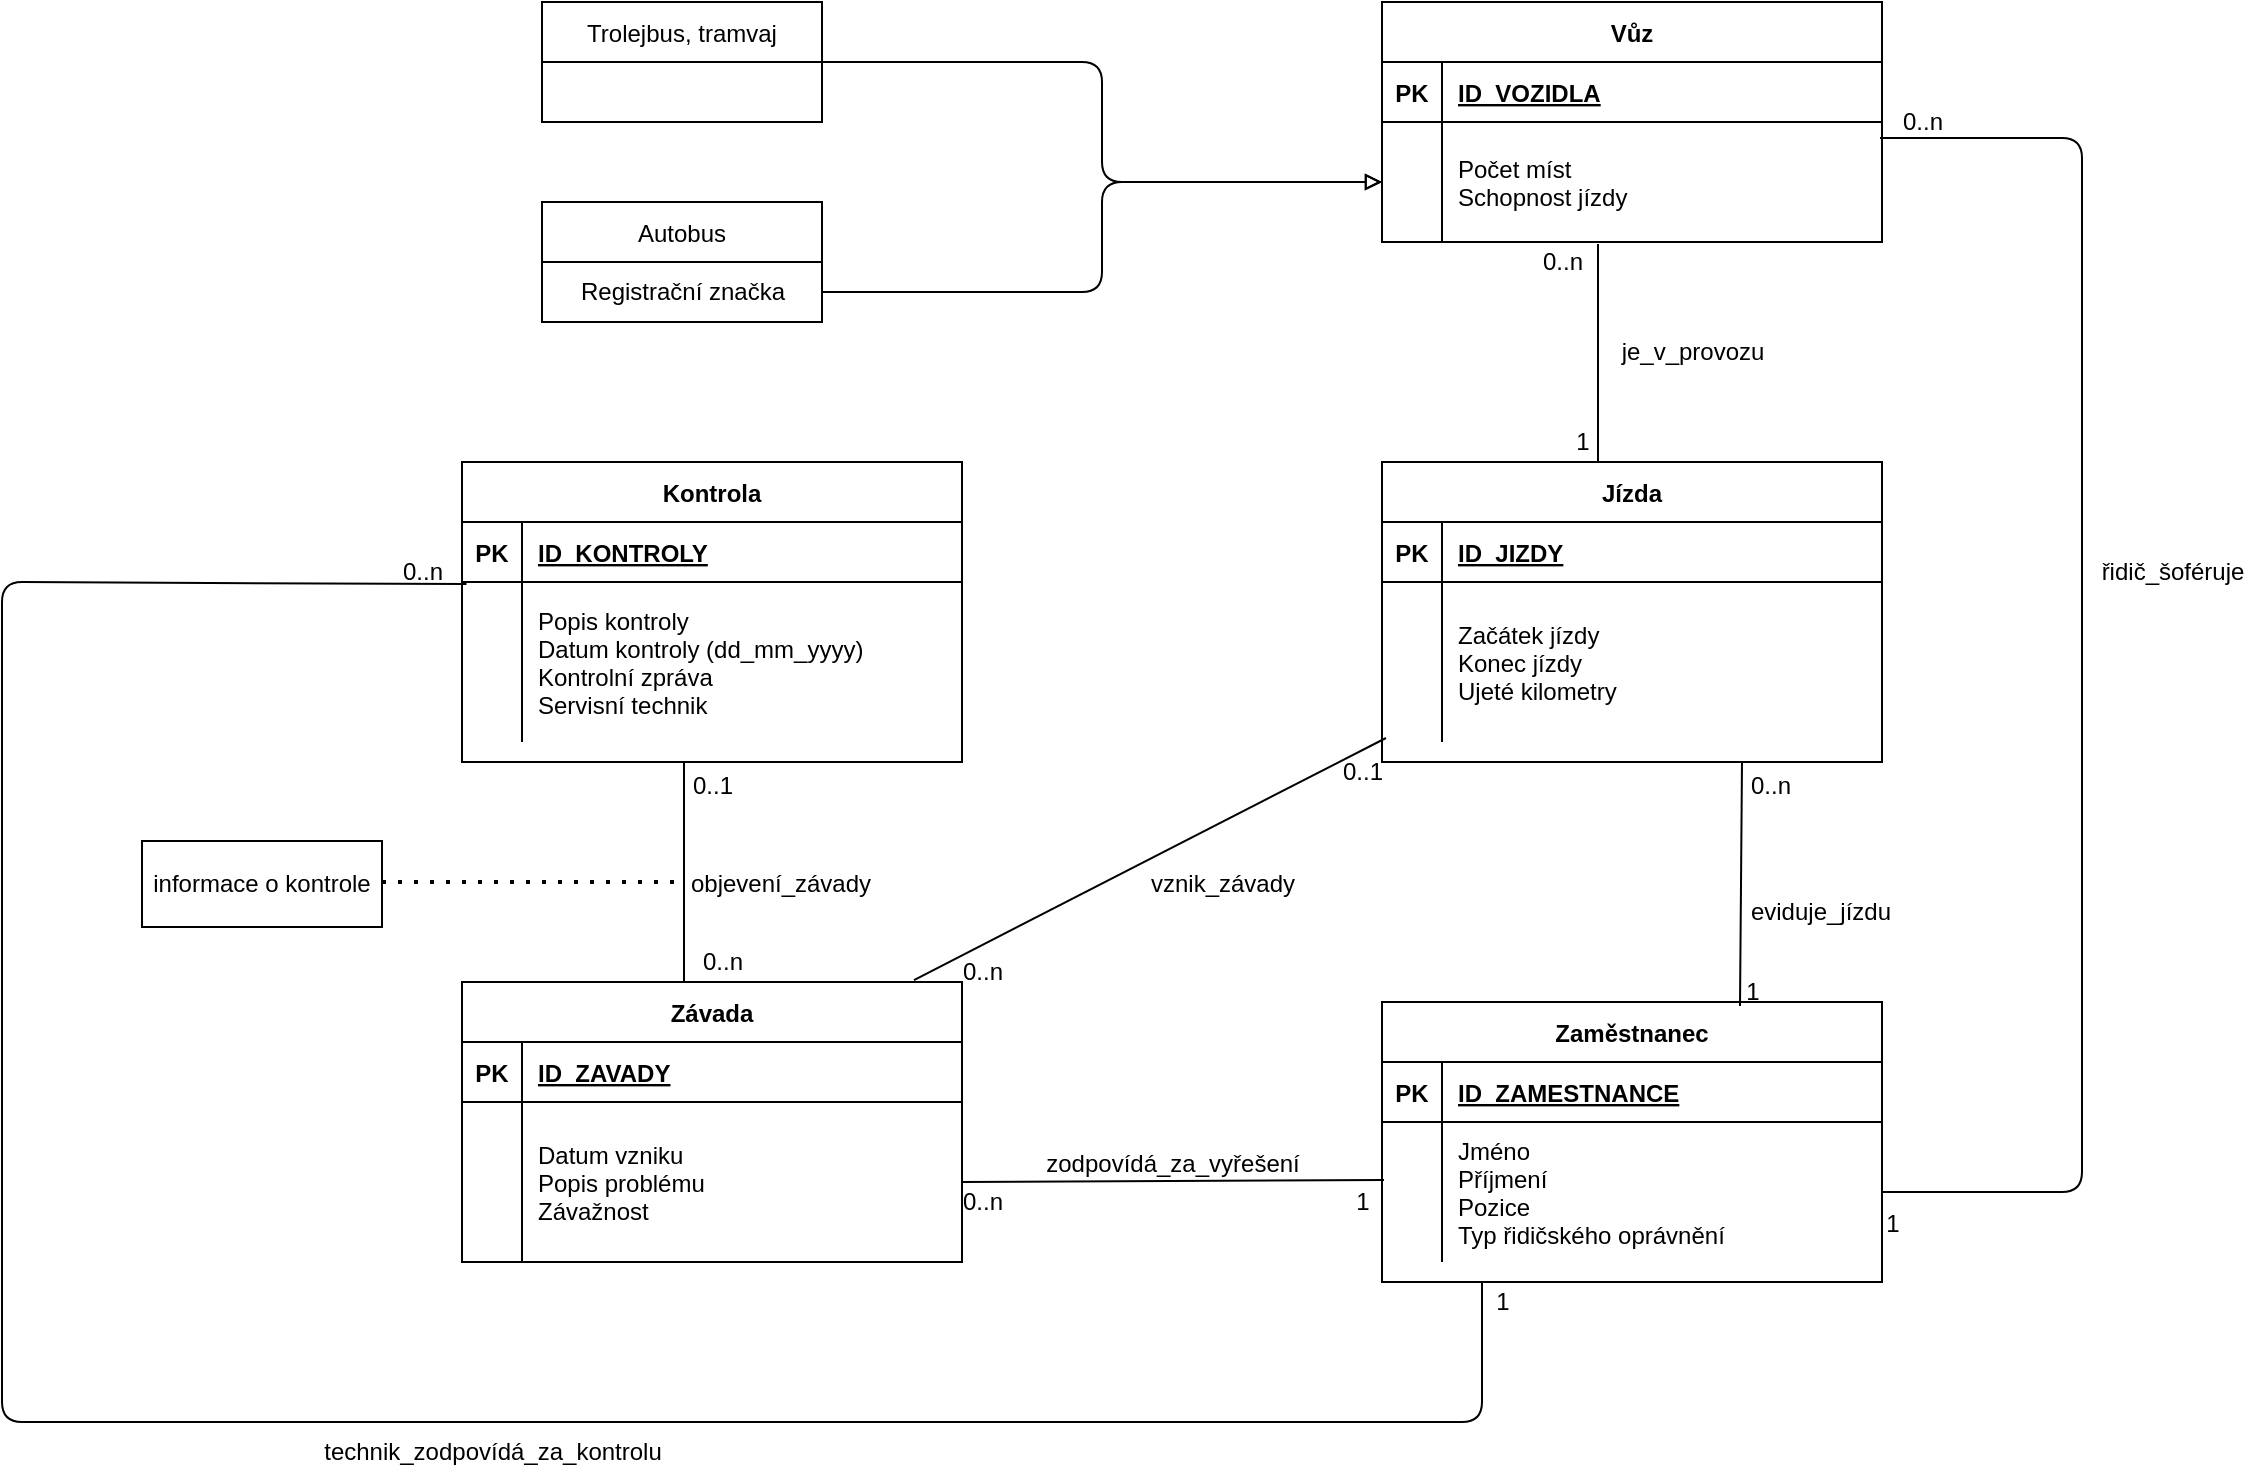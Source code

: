 <mxfile version="20.5.1" type="device"><diagram id="R2lEEEUBdFMjLlhIrx00" name="Page-1"><mxGraphModel dx="2272" dy="762" grid="1" gridSize="10" guides="1" tooltips="1" connect="1" arrows="1" fold="1" page="1" pageScale="1" pageWidth="850" pageHeight="1100" math="0" shadow="0" extFonts="Permanent Marker^https://fonts.googleapis.com/css?family=Permanent+Marker"><root><mxCell id="0"/><mxCell id="1" parent="0"/><mxCell id="C-vyLk0tnHw3VtMMgP7b-23" value="Zaměstnanec" style="shape=table;startSize=30;container=1;collapsible=1;childLayout=tableLayout;fixedRows=1;rowLines=0;fontStyle=1;align=center;resizeLast=1;" parent="1" vertex="1"><mxGeometry x="530" y="540" width="250" height="140" as="geometry"/></mxCell><mxCell id="C-vyLk0tnHw3VtMMgP7b-24" value="" style="shape=partialRectangle;collapsible=0;dropTarget=0;pointerEvents=0;fillColor=none;points=[[0,0.5],[1,0.5]];portConstraint=eastwest;top=0;left=0;right=0;bottom=1;" parent="C-vyLk0tnHw3VtMMgP7b-23" vertex="1"><mxGeometry y="30" width="250" height="30" as="geometry"/></mxCell><mxCell id="C-vyLk0tnHw3VtMMgP7b-25" value="PK" style="shape=partialRectangle;overflow=hidden;connectable=0;fillColor=none;top=0;left=0;bottom=0;right=0;fontStyle=1;" parent="C-vyLk0tnHw3VtMMgP7b-24" vertex="1"><mxGeometry width="30" height="30" as="geometry"><mxRectangle width="30" height="30" as="alternateBounds"/></mxGeometry></mxCell><mxCell id="C-vyLk0tnHw3VtMMgP7b-26" value="ID_ZAMESTNANCE" style="shape=partialRectangle;overflow=hidden;connectable=0;fillColor=none;top=0;left=0;bottom=0;right=0;align=left;spacingLeft=6;fontStyle=5;" parent="C-vyLk0tnHw3VtMMgP7b-24" vertex="1"><mxGeometry x="30" width="220" height="30" as="geometry"><mxRectangle width="220" height="30" as="alternateBounds"/></mxGeometry></mxCell><mxCell id="C-vyLk0tnHw3VtMMgP7b-27" value="" style="shape=partialRectangle;collapsible=0;dropTarget=0;pointerEvents=0;fillColor=none;points=[[0,0.5],[1,0.5]];portConstraint=eastwest;top=0;left=0;right=0;bottom=0;" parent="C-vyLk0tnHw3VtMMgP7b-23" vertex="1"><mxGeometry y="60" width="250" height="70" as="geometry"/></mxCell><mxCell id="C-vyLk0tnHw3VtMMgP7b-28" value="" style="shape=partialRectangle;overflow=hidden;connectable=0;fillColor=none;top=0;left=0;bottom=0;right=0;" parent="C-vyLk0tnHw3VtMMgP7b-27" vertex="1"><mxGeometry width="30" height="70" as="geometry"><mxRectangle width="30" height="70" as="alternateBounds"/></mxGeometry></mxCell><mxCell id="C-vyLk0tnHw3VtMMgP7b-29" value="Jméno&#10;Příjmení&#10;Pozice&#10;Typ řidičského oprávnění" style="shape=partialRectangle;overflow=hidden;connectable=0;fillColor=none;top=0;left=0;bottom=0;right=0;align=left;spacingLeft=6;" parent="C-vyLk0tnHw3VtMMgP7b-27" vertex="1"><mxGeometry x="30" width="220" height="70" as="geometry"><mxRectangle width="220" height="70" as="alternateBounds"/></mxGeometry></mxCell><mxCell id="B9wMhHLETzwXC2ndFC6R-12" value="Vůz" style="shape=table;startSize=30;container=1;collapsible=1;childLayout=tableLayout;fixedRows=1;rowLines=0;fontStyle=1;align=center;resizeLast=1;" vertex="1" parent="1"><mxGeometry x="530" y="40" width="250" height="120" as="geometry"/></mxCell><mxCell id="B9wMhHLETzwXC2ndFC6R-13" value="" style="shape=partialRectangle;collapsible=0;dropTarget=0;pointerEvents=0;fillColor=none;points=[[0,0.5],[1,0.5]];portConstraint=eastwest;top=0;left=0;right=0;bottom=1;" vertex="1" parent="B9wMhHLETzwXC2ndFC6R-12"><mxGeometry y="30" width="250" height="30" as="geometry"/></mxCell><mxCell id="B9wMhHLETzwXC2ndFC6R-14" value="PK" style="shape=partialRectangle;overflow=hidden;connectable=0;fillColor=none;top=0;left=0;bottom=0;right=0;fontStyle=1;" vertex="1" parent="B9wMhHLETzwXC2ndFC6R-13"><mxGeometry width="30" height="30" as="geometry"><mxRectangle width="30" height="30" as="alternateBounds"/></mxGeometry></mxCell><mxCell id="B9wMhHLETzwXC2ndFC6R-15" value="ID_VOZIDLA" style="shape=partialRectangle;overflow=hidden;connectable=0;fillColor=none;top=0;left=0;bottom=0;right=0;align=left;spacingLeft=6;fontStyle=5;" vertex="1" parent="B9wMhHLETzwXC2ndFC6R-13"><mxGeometry x="30" width="220" height="30" as="geometry"><mxRectangle width="220" height="30" as="alternateBounds"/></mxGeometry></mxCell><mxCell id="B9wMhHLETzwXC2ndFC6R-16" value="" style="shape=partialRectangle;collapsible=0;dropTarget=0;pointerEvents=0;fillColor=none;points=[[0,0.5],[1,0.5]];portConstraint=eastwest;top=0;left=0;right=0;bottom=0;" vertex="1" parent="B9wMhHLETzwXC2ndFC6R-12"><mxGeometry y="60" width="250" height="60" as="geometry"/></mxCell><mxCell id="B9wMhHLETzwXC2ndFC6R-17" value="" style="shape=partialRectangle;overflow=hidden;connectable=0;fillColor=none;top=0;left=0;bottom=0;right=0;" vertex="1" parent="B9wMhHLETzwXC2ndFC6R-16"><mxGeometry width="30" height="60" as="geometry"><mxRectangle width="30" height="60" as="alternateBounds"/></mxGeometry></mxCell><mxCell id="B9wMhHLETzwXC2ndFC6R-18" value="Počet míst&#10;Schopnost jízdy" style="shape=partialRectangle;overflow=hidden;connectable=0;fillColor=none;top=0;left=0;bottom=0;right=0;align=left;spacingLeft=6;" vertex="1" parent="B9wMhHLETzwXC2ndFC6R-16"><mxGeometry x="30" width="220" height="60" as="geometry"><mxRectangle width="220" height="60" as="alternateBounds"/></mxGeometry></mxCell><mxCell id="B9wMhHLETzwXC2ndFC6R-19" value="Kontrola" style="shape=table;startSize=30;container=1;collapsible=1;childLayout=tableLayout;fixedRows=1;rowLines=0;fontStyle=1;align=center;resizeLast=1;" vertex="1" parent="1"><mxGeometry x="70" y="270" width="250" height="150" as="geometry"/></mxCell><mxCell id="B9wMhHLETzwXC2ndFC6R-20" value="" style="shape=partialRectangle;collapsible=0;dropTarget=0;pointerEvents=0;fillColor=none;points=[[0,0.5],[1,0.5]];portConstraint=eastwest;top=0;left=0;right=0;bottom=1;" vertex="1" parent="B9wMhHLETzwXC2ndFC6R-19"><mxGeometry y="30" width="250" height="30" as="geometry"/></mxCell><mxCell id="B9wMhHLETzwXC2ndFC6R-21" value="PK" style="shape=partialRectangle;overflow=hidden;connectable=0;fillColor=none;top=0;left=0;bottom=0;right=0;fontStyle=1;" vertex="1" parent="B9wMhHLETzwXC2ndFC6R-20"><mxGeometry width="30" height="30" as="geometry"><mxRectangle width="30" height="30" as="alternateBounds"/></mxGeometry></mxCell><mxCell id="B9wMhHLETzwXC2ndFC6R-22" value="ID_KONTROLY" style="shape=partialRectangle;overflow=hidden;connectable=0;fillColor=none;top=0;left=0;bottom=0;right=0;align=left;spacingLeft=6;fontStyle=5;" vertex="1" parent="B9wMhHLETzwXC2ndFC6R-20"><mxGeometry x="30" width="220" height="30" as="geometry"><mxRectangle width="220" height="30" as="alternateBounds"/></mxGeometry></mxCell><mxCell id="B9wMhHLETzwXC2ndFC6R-23" value="" style="shape=partialRectangle;collapsible=0;dropTarget=0;pointerEvents=0;fillColor=none;points=[[0,0.5],[1,0.5]];portConstraint=eastwest;top=0;left=0;right=0;bottom=0;" vertex="1" parent="B9wMhHLETzwXC2ndFC6R-19"><mxGeometry y="60" width="250" height="80" as="geometry"/></mxCell><mxCell id="B9wMhHLETzwXC2ndFC6R-24" value="" style="shape=partialRectangle;overflow=hidden;connectable=0;fillColor=none;top=0;left=0;bottom=0;right=0;" vertex="1" parent="B9wMhHLETzwXC2ndFC6R-23"><mxGeometry width="30" height="80" as="geometry"><mxRectangle width="30" height="80" as="alternateBounds"/></mxGeometry></mxCell><mxCell id="B9wMhHLETzwXC2ndFC6R-25" value="Popis kontroly&#10;Datum kontroly (dd_mm_yyyy)&#10;Kontrolní zpráva&#10;Servisní technik " style="shape=partialRectangle;overflow=hidden;connectable=0;fillColor=none;top=0;left=0;bottom=0;right=0;align=left;spacingLeft=6;" vertex="1" parent="B9wMhHLETzwXC2ndFC6R-23"><mxGeometry x="30" width="220" height="80" as="geometry"><mxRectangle width="220" height="80" as="alternateBounds"/></mxGeometry></mxCell><mxCell id="B9wMhHLETzwXC2ndFC6R-41" value="Závada" style="shape=table;startSize=30;container=1;collapsible=1;childLayout=tableLayout;fixedRows=1;rowLines=0;fontStyle=1;align=center;resizeLast=1;" vertex="1" parent="1"><mxGeometry x="70" y="530" width="250" height="140" as="geometry"/></mxCell><mxCell id="B9wMhHLETzwXC2ndFC6R-42" value="" style="shape=partialRectangle;collapsible=0;dropTarget=0;pointerEvents=0;fillColor=none;points=[[0,0.5],[1,0.5]];portConstraint=eastwest;top=0;left=0;right=0;bottom=1;" vertex="1" parent="B9wMhHLETzwXC2ndFC6R-41"><mxGeometry y="30" width="250" height="30" as="geometry"/></mxCell><mxCell id="B9wMhHLETzwXC2ndFC6R-43" value="PK" style="shape=partialRectangle;overflow=hidden;connectable=0;fillColor=none;top=0;left=0;bottom=0;right=0;fontStyle=1;" vertex="1" parent="B9wMhHLETzwXC2ndFC6R-42"><mxGeometry width="30" height="30" as="geometry"><mxRectangle width="30" height="30" as="alternateBounds"/></mxGeometry></mxCell><mxCell id="B9wMhHLETzwXC2ndFC6R-44" value="ID_ZAVADY" style="shape=partialRectangle;overflow=hidden;connectable=0;fillColor=none;top=0;left=0;bottom=0;right=0;align=left;spacingLeft=6;fontStyle=5;" vertex="1" parent="B9wMhHLETzwXC2ndFC6R-42"><mxGeometry x="30" width="220" height="30" as="geometry"><mxRectangle width="220" height="30" as="alternateBounds"/></mxGeometry></mxCell><mxCell id="B9wMhHLETzwXC2ndFC6R-45" value="" style="shape=partialRectangle;collapsible=0;dropTarget=0;pointerEvents=0;fillColor=none;points=[[0,0.5],[1,0.5]];portConstraint=eastwest;top=0;left=0;right=0;bottom=0;" vertex="1" parent="B9wMhHLETzwXC2ndFC6R-41"><mxGeometry y="60" width="250" height="80" as="geometry"/></mxCell><mxCell id="B9wMhHLETzwXC2ndFC6R-46" value="" style="shape=partialRectangle;overflow=hidden;connectable=0;fillColor=none;top=0;left=0;bottom=0;right=0;" vertex="1" parent="B9wMhHLETzwXC2ndFC6R-45"><mxGeometry width="30" height="80" as="geometry"><mxRectangle width="30" height="80" as="alternateBounds"/></mxGeometry></mxCell><mxCell id="B9wMhHLETzwXC2ndFC6R-47" value="Datum vzniku&#10;Popis problému&#10;Závažnost" style="shape=partialRectangle;overflow=hidden;connectable=0;fillColor=none;top=0;left=0;bottom=0;right=0;align=left;spacingLeft=6;" vertex="1" parent="B9wMhHLETzwXC2ndFC6R-45"><mxGeometry x="30" width="220" height="80" as="geometry"><mxRectangle width="220" height="80" as="alternateBounds"/></mxGeometry></mxCell><mxCell id="B9wMhHLETzwXC2ndFC6R-48" value="Jízda" style="shape=table;startSize=30;container=1;collapsible=1;childLayout=tableLayout;fixedRows=1;rowLines=0;fontStyle=1;align=center;resizeLast=1;" vertex="1" parent="1"><mxGeometry x="530" y="270" width="250" height="150" as="geometry"/></mxCell><mxCell id="B9wMhHLETzwXC2ndFC6R-49" value="" style="shape=partialRectangle;collapsible=0;dropTarget=0;pointerEvents=0;fillColor=none;points=[[0,0.5],[1,0.5]];portConstraint=eastwest;top=0;left=0;right=0;bottom=1;" vertex="1" parent="B9wMhHLETzwXC2ndFC6R-48"><mxGeometry y="30" width="250" height="30" as="geometry"/></mxCell><mxCell id="B9wMhHLETzwXC2ndFC6R-50" value="PK" style="shape=partialRectangle;overflow=hidden;connectable=0;fillColor=none;top=0;left=0;bottom=0;right=0;fontStyle=1;" vertex="1" parent="B9wMhHLETzwXC2ndFC6R-49"><mxGeometry width="30" height="30" as="geometry"><mxRectangle width="30" height="30" as="alternateBounds"/></mxGeometry></mxCell><mxCell id="B9wMhHLETzwXC2ndFC6R-51" value="ID_JIZDY" style="shape=partialRectangle;overflow=hidden;connectable=0;fillColor=none;top=0;left=0;bottom=0;right=0;align=left;spacingLeft=6;fontStyle=5;" vertex="1" parent="B9wMhHLETzwXC2ndFC6R-49"><mxGeometry x="30" width="220" height="30" as="geometry"><mxRectangle width="220" height="30" as="alternateBounds"/></mxGeometry></mxCell><mxCell id="B9wMhHLETzwXC2ndFC6R-52" value="" style="shape=partialRectangle;collapsible=0;dropTarget=0;pointerEvents=0;fillColor=none;points=[[0,0.5],[1,0.5]];portConstraint=eastwest;top=0;left=0;right=0;bottom=0;" vertex="1" parent="B9wMhHLETzwXC2ndFC6R-48"><mxGeometry y="60" width="250" height="80" as="geometry"/></mxCell><mxCell id="B9wMhHLETzwXC2ndFC6R-53" value="" style="shape=partialRectangle;overflow=hidden;connectable=0;fillColor=none;top=0;left=0;bottom=0;right=0;" vertex="1" parent="B9wMhHLETzwXC2ndFC6R-52"><mxGeometry width="30" height="80" as="geometry"><mxRectangle width="30" height="80" as="alternateBounds"/></mxGeometry></mxCell><mxCell id="B9wMhHLETzwXC2ndFC6R-54" value="Začátek jízdy&#10;Konec jízdy&#10;Ujeté kilometry" style="shape=partialRectangle;overflow=hidden;connectable=0;fillColor=none;top=0;left=0;bottom=0;right=0;align=left;spacingLeft=6;" vertex="1" parent="B9wMhHLETzwXC2ndFC6R-52"><mxGeometry x="30" width="220" height="80" as="geometry"><mxRectangle width="220" height="80" as="alternateBounds"/></mxGeometry></mxCell><mxCell id="B9wMhHLETzwXC2ndFC6R-69" value="" style="endArrow=none;html=1;exitX=0.716;exitY=0.014;exitDx=0;exitDy=0;exitPerimeter=0;" edge="1" parent="1" source="C-vyLk0tnHw3VtMMgP7b-23"><mxGeometry width="50" height="50" relative="1" as="geometry"><mxPoint x="660" y="500" as="sourcePoint"/><mxPoint x="710" y="420" as="targetPoint"/></mxGeometry></mxCell><mxCell id="B9wMhHLETzwXC2ndFC6R-70" value="eviduje_jízdu" style="text;html=1;align=center;verticalAlign=middle;resizable=0;points=[];autosize=1;strokeColor=none;fillColor=none;" vertex="1" parent="1"><mxGeometry x="704" y="480" width="90" height="30" as="geometry"/></mxCell><mxCell id="B9wMhHLETzwXC2ndFC6R-71" value="1" style="text;html=1;align=center;verticalAlign=middle;resizable=0;points=[];autosize=1;strokeColor=none;fillColor=none;" vertex="1" parent="1"><mxGeometry x="700" y="520" width="30" height="30" as="geometry"/></mxCell><mxCell id="B9wMhHLETzwXC2ndFC6R-72" value="0..n" style="text;html=1;align=center;verticalAlign=middle;resizable=0;points=[];autosize=1;strokeColor=none;fillColor=none;" vertex="1" parent="1"><mxGeometry x="704" y="417" width="40" height="30" as="geometry"/></mxCell><mxCell id="B9wMhHLETzwXC2ndFC6R-80" style="edgeStyle=orthogonalEdgeStyle;orthogonalLoop=1;jettySize=auto;html=1;entryX=0;entryY=0.5;entryDx=0;entryDy=0;endArrow=block;endFill=0;" edge="1" parent="1" source="B9wMhHLETzwXC2ndFC6R-73" target="B9wMhHLETzwXC2ndFC6R-16"><mxGeometry relative="1" as="geometry"/></mxCell><mxCell id="B9wMhHLETzwXC2ndFC6R-73" value="Trolejbus, tramvaj" style="swimlane;fontStyle=0;childLayout=stackLayout;horizontal=1;startSize=30;horizontalStack=0;resizeParent=1;resizeParentMax=0;resizeLast=0;collapsible=1;marginBottom=0;" vertex="1" parent="1"><mxGeometry x="110" y="40" width="140" height="60" as="geometry"/></mxCell><mxCell id="B9wMhHLETzwXC2ndFC6R-77" value="Autobus" style="swimlane;fontStyle=0;childLayout=stackLayout;horizontal=1;startSize=30;horizontalStack=0;resizeParent=1;resizeParentMax=0;resizeLast=0;collapsible=1;marginBottom=0;" vertex="1" parent="1"><mxGeometry x="110" y="140" width="140" height="60" as="geometry"/></mxCell><mxCell id="B9wMhHLETzwXC2ndFC6R-78" value="Registrační značka" style="text;html=1;align=center;verticalAlign=middle;resizable=0;points=[];autosize=1;strokeColor=none;fillColor=none;" vertex="1" parent="B9wMhHLETzwXC2ndFC6R-77"><mxGeometry y="30" width="140" height="30" as="geometry"/></mxCell><mxCell id="B9wMhHLETzwXC2ndFC6R-84" style="edgeStyle=orthogonalEdgeStyle;orthogonalLoop=1;jettySize=auto;html=1;entryX=0;entryY=0.5;entryDx=0;entryDy=0;endArrow=block;endFill=0;" edge="1" parent="1" source="B9wMhHLETzwXC2ndFC6R-78" target="B9wMhHLETzwXC2ndFC6R-16"><mxGeometry relative="1" as="geometry"><Array as="points"><mxPoint x="390" y="185"/><mxPoint x="390" y="130"/></Array></mxGeometry></mxCell><mxCell id="B9wMhHLETzwXC2ndFC6R-86" value="" style="endArrow=none;html=1;exitX=1;exitY=0.5;exitDx=0;exitDy=0;entryX=0.004;entryY=0.414;entryDx=0;entryDy=0;entryPerimeter=0;" edge="1" parent="1" source="B9wMhHLETzwXC2ndFC6R-45" target="C-vyLk0tnHw3VtMMgP7b-27"><mxGeometry width="50" height="50" relative="1" as="geometry"><mxPoint x="410" y="560" as="sourcePoint"/><mxPoint x="460" y="510" as="targetPoint"/></mxGeometry></mxCell><mxCell id="B9wMhHLETzwXC2ndFC6R-87" value="zodpovídá_za_vyřešení" style="text;html=1;align=center;verticalAlign=middle;resizable=0;points=[];autosize=1;strokeColor=none;fillColor=none;" vertex="1" parent="1"><mxGeometry x="350" y="606" width="150" height="30" as="geometry"/></mxCell><mxCell id="B9wMhHLETzwXC2ndFC6R-88" value="1" style="text;html=1;align=center;verticalAlign=middle;resizable=0;points=[];autosize=1;strokeColor=none;fillColor=none;" vertex="1" parent="1"><mxGeometry x="505" y="625" width="30" height="30" as="geometry"/></mxCell><mxCell id="B9wMhHLETzwXC2ndFC6R-89" value="0..n" style="text;html=1;align=center;verticalAlign=middle;resizable=0;points=[];autosize=1;strokeColor=none;fillColor=none;" vertex="1" parent="1"><mxGeometry x="310" y="625" width="40" height="30" as="geometry"/></mxCell><mxCell id="B9wMhHLETzwXC2ndFC6R-90" value="" style="endArrow=none;html=1;exitX=0.444;exitY=0;exitDx=0;exitDy=0;exitPerimeter=0;" edge="1" parent="1" source="B9wMhHLETzwXC2ndFC6R-41"><mxGeometry width="50" height="50" relative="1" as="geometry"><mxPoint x="400" y="440" as="sourcePoint"/><mxPoint x="181" y="420" as="targetPoint"/></mxGeometry></mxCell><mxCell id="B9wMhHLETzwXC2ndFC6R-91" value="" style="endArrow=none;html=1;exitX=0.904;exitY=-0.007;exitDx=0;exitDy=0;exitPerimeter=0;entryX=0.008;entryY=0.975;entryDx=0;entryDy=0;entryPerimeter=0;" edge="1" parent="1" source="B9wMhHLETzwXC2ndFC6R-41" target="B9wMhHLETzwXC2ndFC6R-52"><mxGeometry width="50" height="50" relative="1" as="geometry"><mxPoint x="390" y="480" as="sourcePoint"/><mxPoint x="440" y="430" as="targetPoint"/></mxGeometry></mxCell><mxCell id="B9wMhHLETzwXC2ndFC6R-92" value="" style="endArrow=none;dashed=1;html=1;dashPattern=1 3;strokeWidth=2;" edge="1" parent="1"><mxGeometry width="50" height="50" relative="1" as="geometry"><mxPoint x="30" y="480" as="sourcePoint"/><mxPoint x="180" y="480" as="targetPoint"/></mxGeometry></mxCell><mxCell id="B9wMhHLETzwXC2ndFC6R-97" value="objevení_závady" style="text;html=1;align=center;verticalAlign=middle;resizable=0;points=[];autosize=1;strokeColor=none;fillColor=none;" vertex="1" parent="1"><mxGeometry x="174" y="466" width="110" height="30" as="geometry"/></mxCell><mxCell id="B9wMhHLETzwXC2ndFC6R-99" value="technik_zodpovídá_za_kontrolu" style="text;html=1;align=center;verticalAlign=middle;resizable=0;points=[];autosize=1;strokeColor=none;fillColor=none;" vertex="1" parent="1"><mxGeometry x="-10" y="750" width="190" height="30" as="geometry"/></mxCell><mxCell id="B9wMhHLETzwXC2ndFC6R-101" value="" style="endArrow=none;html=1;exitX=0.009;exitY=0.013;exitDx=0;exitDy=0;exitPerimeter=0;" edge="1" parent="1" source="B9wMhHLETzwXC2ndFC6R-23"><mxGeometry width="50" height="50" relative="1" as="geometry"><mxPoint x="-180" y="230" as="sourcePoint"/><mxPoint x="580" y="680" as="targetPoint"/><Array as="points"><mxPoint x="-160" y="330"/><mxPoint x="-160" y="750"/><mxPoint x="580" y="750"/></Array></mxGeometry></mxCell><mxCell id="B9wMhHLETzwXC2ndFC6R-102" value="informace o kontrole" style="rounded=0;whiteSpace=wrap;html=1;" vertex="1" parent="1"><mxGeometry x="-90" y="459.5" width="120" height="43" as="geometry"/></mxCell><mxCell id="B9wMhHLETzwXC2ndFC6R-103" value="vznik_závady" style="text;html=1;align=center;verticalAlign=middle;resizable=0;points=[];autosize=1;strokeColor=none;fillColor=none;" vertex="1" parent="1"><mxGeometry x="400" y="466" width="100" height="30" as="geometry"/></mxCell><mxCell id="B9wMhHLETzwXC2ndFC6R-104" value="0..1" style="text;html=1;align=center;verticalAlign=middle;resizable=0;points=[];autosize=1;strokeColor=none;fillColor=none;" vertex="1" parent="1"><mxGeometry x="500" y="410" width="40" height="30" as="geometry"/></mxCell><mxCell id="B9wMhHLETzwXC2ndFC6R-105" value="0..n" style="text;html=1;align=center;verticalAlign=middle;resizable=0;points=[];autosize=1;strokeColor=none;fillColor=none;" vertex="1" parent="1"><mxGeometry x="310" y="510" width="40" height="30" as="geometry"/></mxCell><mxCell id="B9wMhHLETzwXC2ndFC6R-106" value="0..1" style="text;html=1;align=center;verticalAlign=middle;resizable=0;points=[];autosize=1;strokeColor=none;fillColor=none;" vertex="1" parent="1"><mxGeometry x="175" y="417" width="40" height="30" as="geometry"/></mxCell><mxCell id="B9wMhHLETzwXC2ndFC6R-107" value="0..n" style="text;html=1;align=center;verticalAlign=middle;resizable=0;points=[];autosize=1;strokeColor=none;fillColor=none;" vertex="1" parent="1"><mxGeometry x="180" y="505" width="40" height="30" as="geometry"/></mxCell><mxCell id="B9wMhHLETzwXC2ndFC6R-108" value="1" style="text;html=1;align=center;verticalAlign=middle;resizable=0;points=[];autosize=1;strokeColor=none;fillColor=none;" vertex="1" parent="1"><mxGeometry x="575" y="675" width="30" height="30" as="geometry"/></mxCell><mxCell id="B9wMhHLETzwXC2ndFC6R-109" value="0..n" style="text;html=1;align=center;verticalAlign=middle;resizable=0;points=[];autosize=1;strokeColor=none;fillColor=none;" vertex="1" parent="1"><mxGeometry x="30" y="310" width="40" height="30" as="geometry"/></mxCell><mxCell id="B9wMhHLETzwXC2ndFC6R-110" value="" style="endArrow=none;html=1;exitX=1;exitY=0.5;exitDx=0;exitDy=0;entryX=0.996;entryY=0.133;entryDx=0;entryDy=0;entryPerimeter=0;" edge="1" parent="1" source="C-vyLk0tnHw3VtMMgP7b-27" target="B9wMhHLETzwXC2ndFC6R-16"><mxGeometry width="50" height="50" relative="1" as="geometry"><mxPoint x="900" y="590" as="sourcePoint"/><mxPoint x="930" y="410" as="targetPoint"/><Array as="points"><mxPoint x="880" y="635"/><mxPoint x="880" y="108"/></Array></mxGeometry></mxCell><mxCell id="B9wMhHLETzwXC2ndFC6R-111" value="řidič_šoféruje" style="text;html=1;align=center;verticalAlign=middle;resizable=0;points=[];autosize=1;strokeColor=none;fillColor=none;" vertex="1" parent="1"><mxGeometry x="880" y="310" width="90" height="30" as="geometry"/></mxCell><mxCell id="B9wMhHLETzwXC2ndFC6R-114" value="1" style="text;html=1;align=center;verticalAlign=middle;resizable=0;points=[];autosize=1;strokeColor=none;fillColor=none;" vertex="1" parent="1"><mxGeometry x="770" y="636" width="30" height="30" as="geometry"/></mxCell><mxCell id="B9wMhHLETzwXC2ndFC6R-115" value="0..n" style="text;html=1;align=center;verticalAlign=middle;resizable=0;points=[];autosize=1;strokeColor=none;fillColor=none;" vertex="1" parent="1"><mxGeometry x="780" y="85" width="40" height="30" as="geometry"/></mxCell><mxCell id="B9wMhHLETzwXC2ndFC6R-116" value="" style="endArrow=none;html=1;entryX=0.432;entryY=1.017;entryDx=0;entryDy=0;entryPerimeter=0;exitX=0.432;exitY=0;exitDx=0;exitDy=0;exitPerimeter=0;" edge="1" parent="1" source="B9wMhHLETzwXC2ndFC6R-48" target="B9wMhHLETzwXC2ndFC6R-16"><mxGeometry width="50" height="50" relative="1" as="geometry"><mxPoint x="610" y="220" as="sourcePoint"/><mxPoint x="660" y="170" as="targetPoint"/></mxGeometry></mxCell><mxCell id="B9wMhHLETzwXC2ndFC6R-117" value="je_v_provozu" style="text;html=1;align=center;verticalAlign=middle;resizable=0;points=[];autosize=1;strokeColor=none;fillColor=none;" vertex="1" parent="1"><mxGeometry x="640" y="200" width="90" height="30" as="geometry"/></mxCell><mxCell id="B9wMhHLETzwXC2ndFC6R-118" value="1" style="text;html=1;align=center;verticalAlign=middle;resizable=0;points=[];autosize=1;strokeColor=none;fillColor=none;" vertex="1" parent="1"><mxGeometry x="615" y="245" width="30" height="30" as="geometry"/></mxCell><mxCell id="B9wMhHLETzwXC2ndFC6R-119" value="0..n" style="text;html=1;align=center;verticalAlign=middle;resizable=0;points=[];autosize=1;strokeColor=none;fillColor=none;" vertex="1" parent="1"><mxGeometry x="600" y="155" width="40" height="30" as="geometry"/></mxCell></root></mxGraphModel></diagram></mxfile>